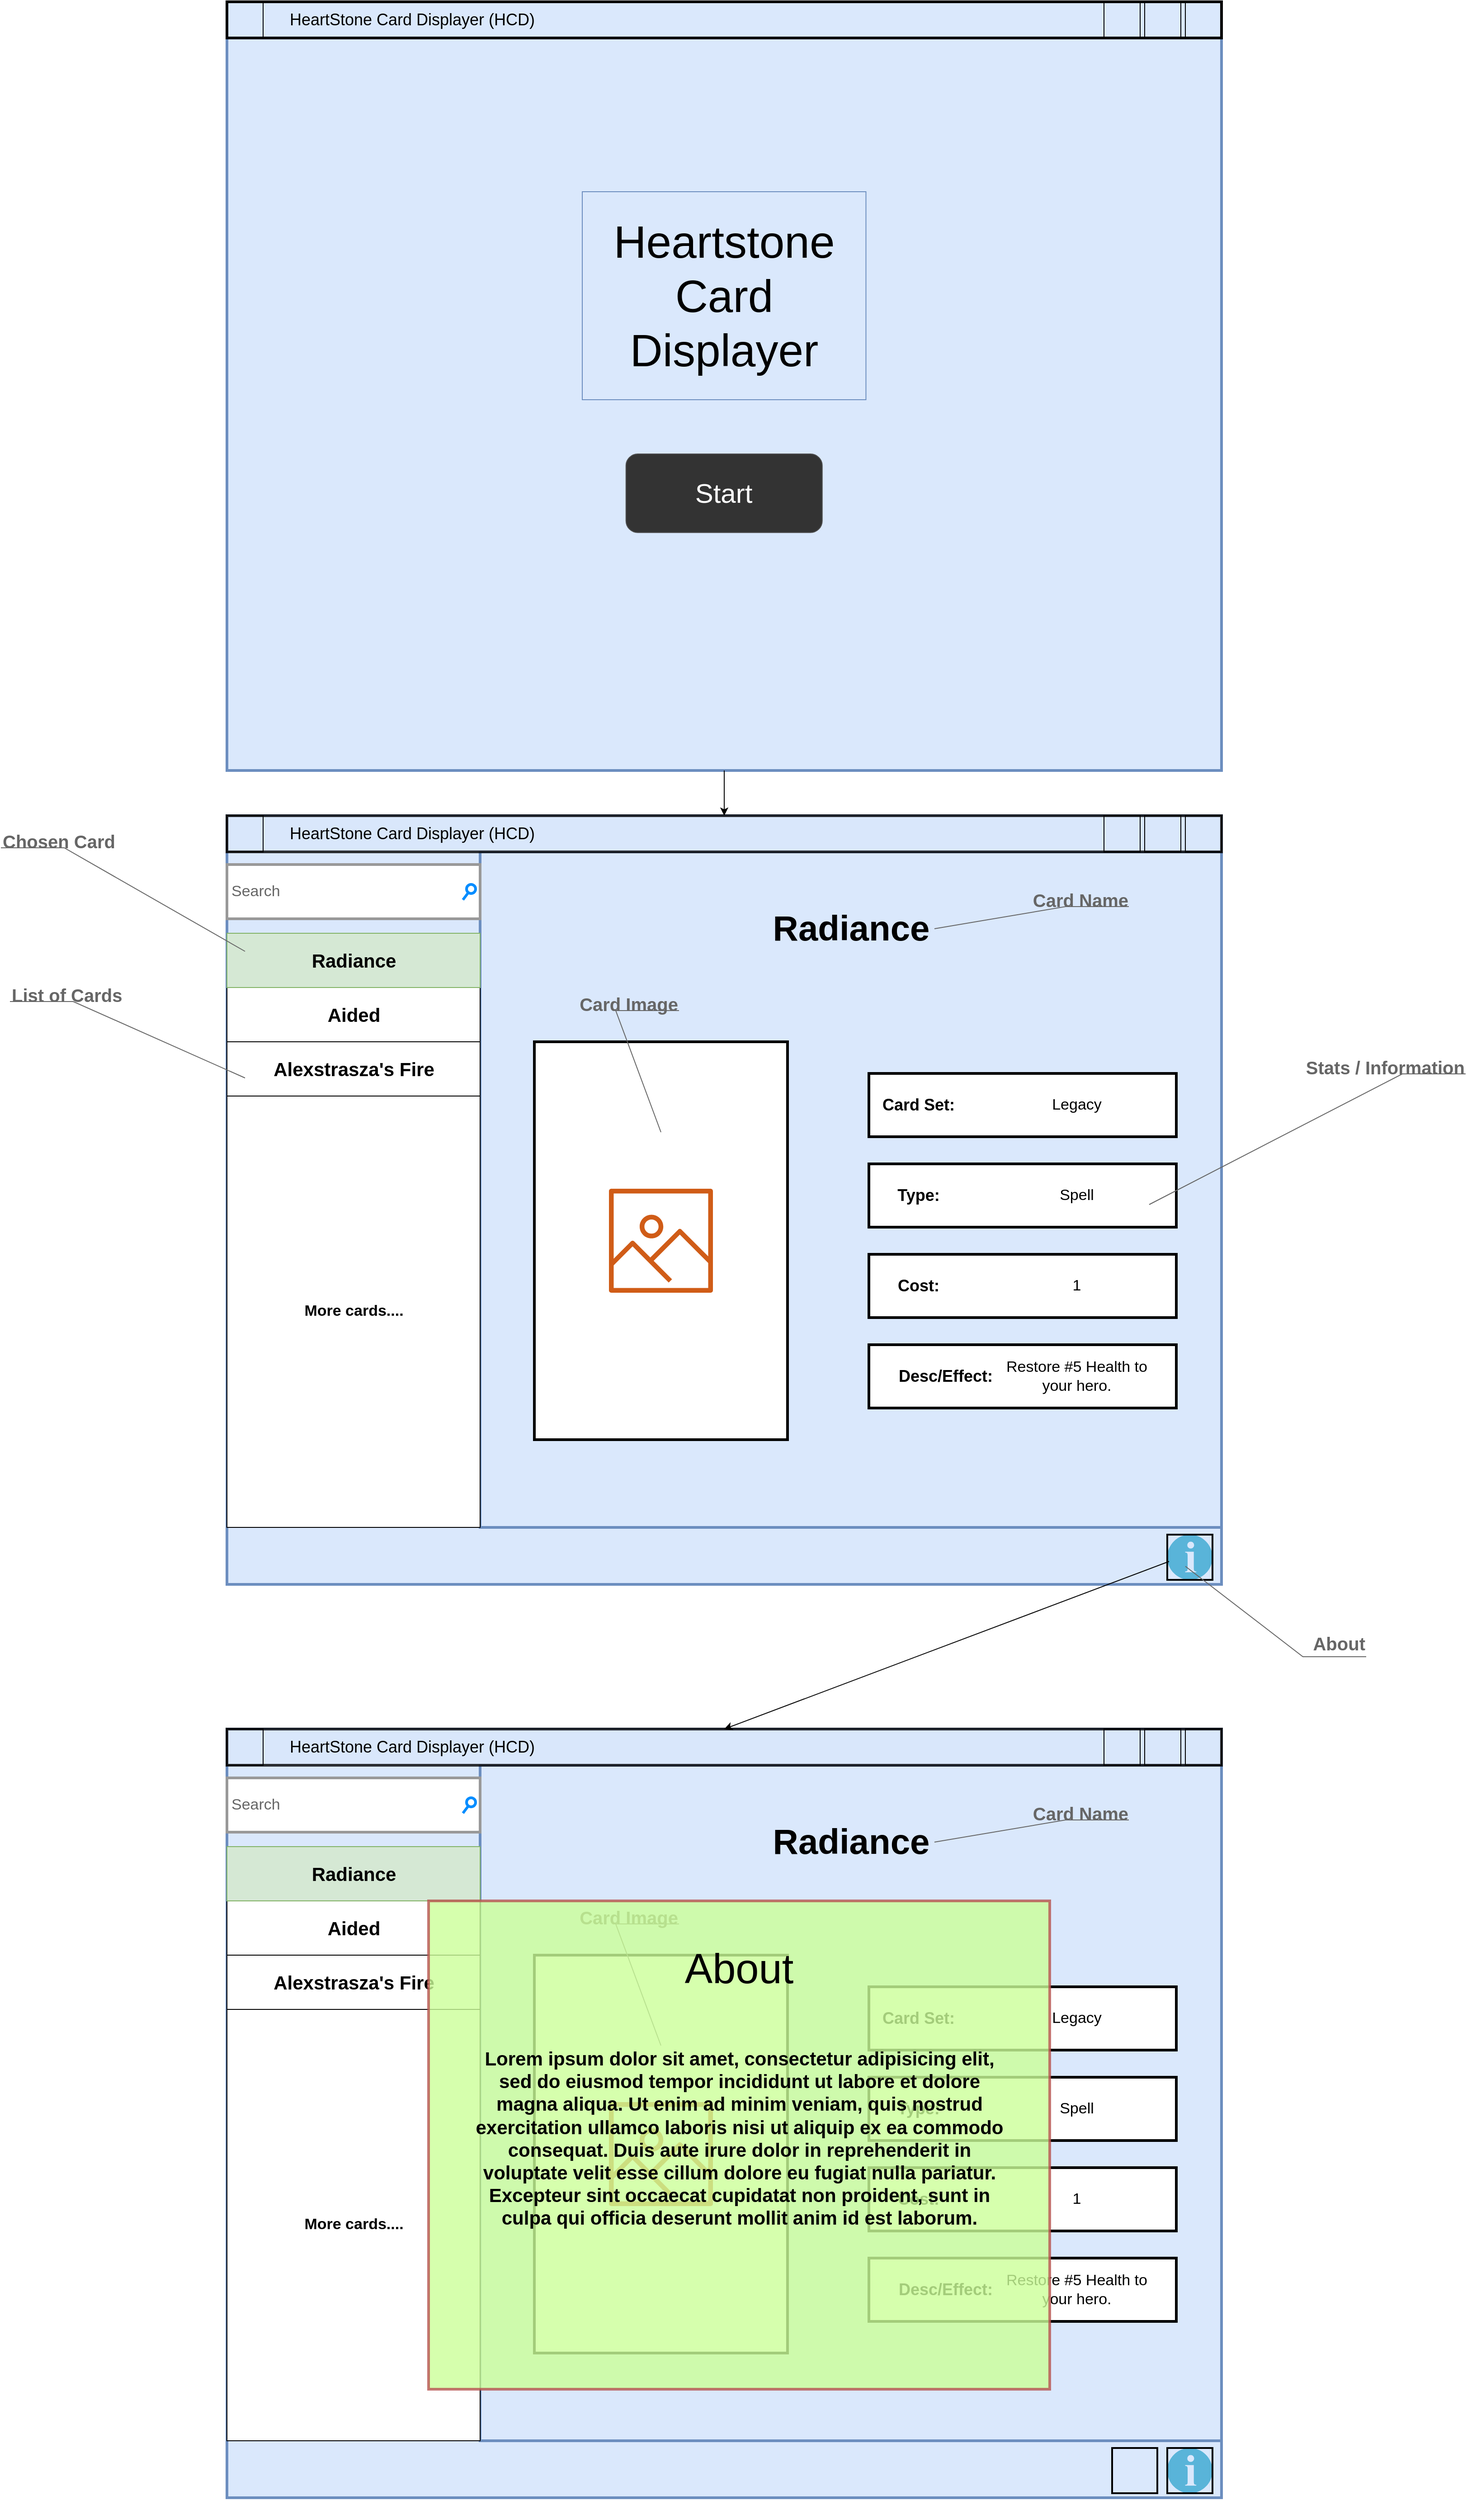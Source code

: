 <mxfile version="14.5.8" type="device"><diagram name="Page-1" id="03018318-947c-dd8e-b7a3-06fadd420f32"><mxGraphModel dx="2830" dy="2627" grid="1" gridSize="10" guides="1" tooltips="1" connect="1" arrows="1" fold="1" page="1" pageScale="1" pageWidth="1100" pageHeight="850" background="#ffffff" math="0" shadow="0"><root><mxCell id="0"/><mxCell id="1" parent="0"/><mxCell id="j4FfxX2-3Iemrzzu22fP-10" value="" style="strokeWidth=3;shadow=0;dashed=0;align=center;html=1;shape=mxgraph.mockup.containers.rrect;rSize=0;fillColor=#dae8fc;strokeColor=#6c8ebf;" parent="1" vertex="1"><mxGeometry width="1100" height="850" as="geometry"/></mxCell><mxCell id="oVlVmCSaETqKb1QjBXXb-26" value="" style="rounded=0;whiteSpace=wrap;html=1;strokeWidth=3;fillColor=#dae8fc;strokeColor=#6c8ebf;" vertex="1" parent="j4FfxX2-3Iemrzzu22fP-10"><mxGeometry x="280" y="40" width="820" height="747" as="geometry"/></mxCell><mxCell id="oVlVmCSaETqKb1QjBXXb-133" value="" style="rounded=0;whiteSpace=wrap;html=1;strokeWidth=3;fillColor=#dae8fc;opacity=80;" vertex="1" parent="j4FfxX2-3Iemrzzu22fP-10"><mxGeometry width="1100" height="40" as="geometry"/></mxCell><mxCell id="j4FfxX2-3Iemrzzu22fP-12" value="&lt;font style=&quot;font-size: 21px&quot;&gt;Aided&lt;/font&gt;" style="strokeWidth=1;shadow=0;dashed=0;align=center;html=1;shape=mxgraph.mockup.containers.rrect;rSize=0;fontSize=17;fontStyle=1;resizeWidth=1;" parent="j4FfxX2-3Iemrzzu22fP-10" vertex="1"><mxGeometry width="280" height="60" relative="1" as="geometry"><mxPoint y="190" as="offset"/></mxGeometry></mxCell><mxCell id="j4FfxX2-3Iemrzzu22fP-4" value="Search" style="strokeWidth=3;shadow=0;dashed=0;align=center;html=1;shape=mxgraph.mockup.forms.searchBox;strokeColor=#999999;mainText=;strokeColor2=#008cff;fontColor=#666666;fontSize=17;align=left;spacingLeft=3;" parent="j4FfxX2-3Iemrzzu22fP-10" vertex="1"><mxGeometry y="54.0" width="280" height="60.0" as="geometry"/></mxCell><mxCell id="oVlVmCSaETqKb1QjBXXb-15" value="&lt;font style=&quot;font-size: 18px&quot;&gt;HeartStone Card Displayer (HCD)&lt;/font&gt;" style="text;html=1;strokeColor=none;fillColor=none;align=center;verticalAlign=middle;whiteSpace=wrap;rounded=0;" vertex="1" parent="j4FfxX2-3Iemrzzu22fP-10"><mxGeometry x="40" width="330" height="40.0" as="geometry"/></mxCell><mxCell id="oVlVmCSaETqKb1QjBXXb-23" value="More cards...." style="strokeWidth=1;shadow=0;dashed=0;align=center;html=1;shape=mxgraph.mockup.containers.rrect;rSize=0;fontSize=17;fontStyle=1;resizeWidth=1;" vertex="1" parent="j4FfxX2-3Iemrzzu22fP-10"><mxGeometry y="1" width="280" height="479" relative="1" as="geometry"><mxPoint y="-542" as="offset"/></mxGeometry></mxCell><mxCell id="oVlVmCSaETqKb1QjBXXb-24" value="&lt;font style=&quot;font-size: 21px&quot;&gt;Alexstrasza's Fire&lt;/font&gt;" style="strokeWidth=1;shadow=0;dashed=0;align=center;html=1;shape=mxgraph.mockup.containers.rrect;rSize=0;fontSize=17;fontStyle=1;resizeWidth=1;" vertex="1" parent="j4FfxX2-3Iemrzzu22fP-10"><mxGeometry width="280" height="60" relative="1" as="geometry"><mxPoint y="250" as="offset"/></mxGeometry></mxCell><mxCell id="oVlVmCSaETqKb1QjBXXb-25" value="&lt;font style=&quot;font-size: 21px&quot;&gt;Radiance&lt;/font&gt;" style="strokeColor=#82b366;fillColor=#d5e8d4;strokeWidth=1;shadow=0;dashed=0;align=center;html=1;shape=mxgraph.mockup.containers.rrect;rSize=0;fontSize=17;fontStyle=1;resizeWidth=1;" vertex="1" parent="j4FfxX2-3Iemrzzu22fP-10"><mxGeometry width="280" height="60" relative="1" as="geometry"><mxPoint y="130" as="offset"/></mxGeometry></mxCell><mxCell id="oVlVmCSaETqKb1QjBXXb-27" value="&lt;span style=&quot;font-weight: 700&quot;&gt;&lt;font style=&quot;font-size: 39px&quot;&gt;Radiance&lt;/font&gt;&lt;/span&gt;" style="text;html=1;strokeColor=none;fillColor=none;align=center;verticalAlign=middle;whiteSpace=wrap;rounded=0;" vertex="1" parent="j4FfxX2-3Iemrzzu22fP-10"><mxGeometry x="572.5" y="75.0" width="235" height="100.0" as="geometry"/></mxCell><mxCell id="oVlVmCSaETqKb1QjBXXb-29" value="" style="rounded=0;whiteSpace=wrap;html=1;strokeWidth=3;" vertex="1" parent="j4FfxX2-3Iemrzzu22fP-10"><mxGeometry x="340" y="250.0" width="280" height="440.0" as="geometry"/></mxCell><mxCell id="oVlVmCSaETqKb1QjBXXb-31" value="" style="outlineConnect=0;fontColor=#232F3E;gradientColor=none;fillColor=#D05C17;strokeColor=none;dashed=0;verticalLabelPosition=bottom;verticalAlign=top;align=center;html=1;fontSize=12;fontStyle=0;aspect=fixed;pointerEvents=1;shape=mxgraph.aws4.container_registry_image;" vertex="1" parent="j4FfxX2-3Iemrzzu22fP-10"><mxGeometry x="422.5" y="412.5" width="115" height="115" as="geometry"/></mxCell><mxCell id="oVlVmCSaETqKb1QjBXXb-32" value="&lt;font style=&quot;font-size: 20px&quot;&gt;&lt;b&gt;Card Image&lt;/b&gt;&lt;/font&gt;" style="strokeWidth=1;shadow=0;dashed=0;align=center;html=1;shape=mxgraph.mockup.text.callout;linkText=;textSize=17;textColor=#666666;callDir=NE;callStyle=line;fontSize=17;fontColor=#666666;align=right;verticalAlign=top;strokeColor=#666666;" vertex="1" parent="j4FfxX2-3Iemrzzu22fP-10"><mxGeometry x="480" y="190.0" width="20" height="160.0" as="geometry"/></mxCell><mxCell id="oVlVmCSaETqKb1QjBXXb-33" value="" style="rounded=0;whiteSpace=wrap;html=1;strokeWidth=3;" vertex="1" parent="j4FfxX2-3Iemrzzu22fP-10"><mxGeometry x="710" y="285" width="340" height="70.0" as="geometry"/></mxCell><mxCell id="oVlVmCSaETqKb1QjBXXb-34" value="&lt;font style=&quot;font-size: 18px&quot;&gt;&lt;b&gt;Card Set:&lt;/b&gt;&lt;/font&gt;" style="text;html=1;strokeColor=none;fillColor=none;align=center;verticalAlign=middle;whiteSpace=wrap;rounded=0;" vertex="1" parent="j4FfxX2-3Iemrzzu22fP-10"><mxGeometry x="710" y="300" width="110" height="40.0" as="geometry"/></mxCell><mxCell id="oVlVmCSaETqKb1QjBXXb-35" value="&lt;font style=&quot;font-size: 17px&quot;&gt;Legacy&lt;/font&gt;" style="text;html=1;strokeColor=none;fillColor=none;align=center;verticalAlign=middle;whiteSpace=wrap;rounded=0;" vertex="1" parent="j4FfxX2-3Iemrzzu22fP-10"><mxGeometry x="850" y="295" width="180" height="50.0" as="geometry"/></mxCell><mxCell id="oVlVmCSaETqKb1QjBXXb-36" value="" style="rounded=0;whiteSpace=wrap;html=1;strokeWidth=3;" vertex="1" parent="j4FfxX2-3Iemrzzu22fP-10"><mxGeometry x="710" y="385" width="340" height="70.0" as="geometry"/></mxCell><mxCell id="oVlVmCSaETqKb1QjBXXb-37" value="&lt;font style=&quot;font-size: 18px&quot;&gt;&lt;b&gt;Type:&lt;/b&gt;&lt;/font&gt;" style="text;html=1;strokeColor=none;fillColor=none;align=center;verticalAlign=middle;whiteSpace=wrap;rounded=0;" vertex="1" parent="j4FfxX2-3Iemrzzu22fP-10"><mxGeometry x="710" y="400.0" width="110" height="40.0" as="geometry"/></mxCell><mxCell id="oVlVmCSaETqKb1QjBXXb-38" value="&lt;font style=&quot;font-size: 17px&quot;&gt;Spell&lt;/font&gt;" style="text;html=1;strokeColor=none;fillColor=none;align=center;verticalAlign=middle;whiteSpace=wrap;rounded=0;" vertex="1" parent="j4FfxX2-3Iemrzzu22fP-10"><mxGeometry x="850" y="395.0" width="180" height="50.0" as="geometry"/></mxCell><mxCell id="oVlVmCSaETqKb1QjBXXb-39" value="" style="rounded=0;whiteSpace=wrap;html=1;strokeWidth=3;" vertex="1" parent="j4FfxX2-3Iemrzzu22fP-10"><mxGeometry x="710" y="485.0" width="340" height="70.0" as="geometry"/></mxCell><mxCell id="oVlVmCSaETqKb1QjBXXb-40" value="&lt;font style=&quot;font-size: 18px&quot;&gt;&lt;b&gt;Cost:&lt;/b&gt;&lt;/font&gt;" style="text;html=1;strokeColor=none;fillColor=none;align=center;verticalAlign=middle;whiteSpace=wrap;rounded=0;" vertex="1" parent="j4FfxX2-3Iemrzzu22fP-10"><mxGeometry x="710" y="500.0" width="110" height="40.0" as="geometry"/></mxCell><mxCell id="oVlVmCSaETqKb1QjBXXb-41" value="&lt;font style=&quot;font-size: 17px&quot;&gt;1&lt;/font&gt;" style="text;html=1;strokeColor=none;fillColor=none;align=center;verticalAlign=middle;whiteSpace=wrap;rounded=0;" vertex="1" parent="j4FfxX2-3Iemrzzu22fP-10"><mxGeometry x="850" y="495.0" width="180" height="50.0" as="geometry"/></mxCell><mxCell id="oVlVmCSaETqKb1QjBXXb-42" value="" style="rounded=0;whiteSpace=wrap;html=1;strokeWidth=3;" vertex="1" parent="j4FfxX2-3Iemrzzu22fP-10"><mxGeometry x="710" y="585" width="340" height="70.0" as="geometry"/></mxCell><mxCell id="oVlVmCSaETqKb1QjBXXb-44" value="&lt;font style=&quot;font-size: 18px&quot;&gt;&lt;b&gt;Desc/Effect:&lt;/b&gt;&lt;/font&gt;" style="text;html=1;strokeColor=none;fillColor=none;align=center;verticalAlign=middle;whiteSpace=wrap;rounded=0;" vertex="1" parent="j4FfxX2-3Iemrzzu22fP-10"><mxGeometry x="710" y="600.0" width="170" height="40.0" as="geometry"/></mxCell><mxCell id="oVlVmCSaETqKb1QjBXXb-45" value="&lt;font style=&quot;font-size: 17px&quot;&gt;Restore #5 Health to your hero.&lt;/font&gt;" style="text;html=1;strokeColor=none;fillColor=none;align=center;verticalAlign=middle;whiteSpace=wrap;rounded=0;" vertex="1" parent="j4FfxX2-3Iemrzzu22fP-10"><mxGeometry x="850" y="595.0" width="180" height="50.0" as="geometry"/></mxCell><mxCell id="oVlVmCSaETqKb1QjBXXb-48" value="&lt;font style=&quot;font-size: 20px&quot;&gt;&lt;b&gt;Card Name&lt;/b&gt;&lt;/font&gt;" style="strokeWidth=1;shadow=0;dashed=0;align=center;html=1;shape=mxgraph.mockup.text.callout;linkText=;textSize=17;textColor=#666666;callDir=NE;callStyle=line;fontSize=17;fontColor=#666666;align=right;verticalAlign=top;strokeColor=#666666;" vertex="1" parent="j4FfxX2-3Iemrzzu22fP-10"><mxGeometry x="782.5" y="75" width="215" height="50" as="geometry"/></mxCell><mxCell id="j4FfxX2-3Iemrzzu22fP-15" value="" style="shape=image;html=1;verticalAlign=top;verticalLabelPosition=bottom;labelBackgroundColor=#ffffff;imageAspect=0;aspect=fixed;image=https://cdn3.iconfinder.com/data/icons/arrow-outline-8/32/left_2-128.png;strokeWidth=1;imageBorder=#000000;" parent="1" vertex="1"><mxGeometry width="40" height="40" as="geometry"/></mxCell><mxCell id="j4FfxX2-3Iemrzzu22fP-24" value="" style="aspect=fixed;html=1;points=[];align=center;image;fontSize=12;image=img/lib/mscae/Info.svg;imageBorder=#000000;strokeWidth=2;" parent="1" vertex="1"><mxGeometry x="1040" y="795" width="50" height="50" as="geometry"/></mxCell><mxCell id="j4FfxX2-3Iemrzzu22fP-25" value="&lt;font style=&quot;font-size: 20px&quot;&gt;&lt;b&gt;About&lt;/b&gt;&lt;/font&gt;" style="strokeWidth=1;shadow=0;dashed=0;align=center;html=1;shape=mxgraph.mockup.text.callout;linkText=;textSize=17;textColor=#666666;callDir=SE;callStyle=line;fontSize=17;fontColor=#666666;align=right;verticalAlign=bottom;strokeColor=#666666;" parent="1" vertex="1"><mxGeometry x="1060" y="830" width="200" height="100" as="geometry"/></mxCell><mxCell id="j4FfxX2-3Iemrzzu22fP-26" value="&lt;font size=&quot;1&quot;&gt;&lt;b style=&quot;font-size: 20px&quot;&gt;List of Cards&lt;/b&gt;&lt;/font&gt;" style="strokeWidth=1;shadow=0;dashed=0;align=center;html=1;shape=mxgraph.mockup.text.callout;linkText=;textSize=17;textColor=#666666;callDir=NW;callStyle=line;fontSize=17;fontColor=#666666;align=left;verticalAlign=top;strokeColor=#666666;" parent="1" vertex="1"><mxGeometry x="-240" y="180" width="260" height="110" as="geometry"/></mxCell><mxCell id="oVlVmCSaETqKb1QjBXXb-4" value="" style="shape=image;html=1;verticalAlign=top;verticalLabelPosition=bottom;labelBackgroundColor=#ffffff;imageAspect=0;aspect=fixed;image=https://cdn1.iconfinder.com/data/icons/material-core/14/close-128.png;strokeWidth=1;imageBorder=#000000;" vertex="1" parent="1"><mxGeometry x="1060" width="40" height="40" as="geometry"/></mxCell><mxCell id="oVlVmCSaETqKb1QjBXXb-5" value="" style="shape=image;html=1;verticalAlign=top;verticalLabelPosition=bottom;labelBackgroundColor=#ffffff;imageAspect=0;aspect=fixed;image=https://cdn3.iconfinder.com/data/icons/outline-style-1/512/maximize-128.png;strokeWidth=1;imageBorder=#000000;" vertex="1" parent="1"><mxGeometry x="1015" width="40" height="40" as="geometry"/></mxCell><mxCell id="oVlVmCSaETqKb1QjBXXb-6" value="" style="shape=image;html=1;verticalAlign=top;verticalLabelPosition=bottom;labelBackgroundColor=#ffffff;imageAspect=0;aspect=fixed;image=https://cdn3.iconfinder.com/data/icons/user-interface-169/32/minus-128.png;strokeWidth=1;imageBorder=#000000;" vertex="1" parent="1"><mxGeometry x="970" width="40" height="40" as="geometry"/></mxCell><mxCell id="oVlVmCSaETqKb1QjBXXb-14" value="&lt;b&gt;&lt;font style=&quot;font-size: 20px&quot;&gt;Chosen Card&lt;/font&gt;&lt;/b&gt;" style="strokeWidth=1;shadow=0;dashed=0;align=center;html=1;shape=mxgraph.mockup.text.callout;linkText=;textSize=17;textColor=#666666;callDir=NW;callStyle=line;fontSize=17;fontColor=#666666;align=left;verticalAlign=top;strokeColor=#666666;" vertex="1" parent="1"><mxGeometry x="-250" y="10" width="270" height="140" as="geometry"/></mxCell><mxCell id="oVlVmCSaETqKb1QjBXXb-47" value="&lt;b&gt;&lt;font style=&quot;font-size: 20px&quot;&gt;Stats / Information&lt;/font&gt;&lt;/b&gt;" style="strokeWidth=1;shadow=0;dashed=0;align=center;html=1;shape=mxgraph.mockup.text.callout;linkText=;textSize=17;textColor=#666666;callDir=NE;callStyle=line;fontSize=17;fontColor=#666666;align=right;verticalAlign=top;strokeColor=#666666;" vertex="1" parent="1"><mxGeometry x="1020" y="260" width="350" height="170" as="geometry"/></mxCell><mxCell id="oVlVmCSaETqKb1QjBXXb-52" value="" style="strokeWidth=3;shadow=0;dashed=0;align=center;html=1;shape=mxgraph.mockup.containers.rrect;rSize=0;fillColor=#dae8fc;strokeColor=#6c8ebf;" vertex="1" parent="1"><mxGeometry y="-900" width="1100" height="850" as="geometry"/></mxCell><mxCell id="oVlVmCSaETqKb1QjBXXb-105" value="" style="shape=image;verticalLabelPosition=bottom;labelBackgroundColor=#ffffff;verticalAlign=top;imageAspect=0;image=https://www.ginx.tv/uploads/Nikola_Savi%C4%87/Priest_Hearthstone/hearthstone_cover.jpg;direction=east;opacity=80;" vertex="1" parent="oVlVmCSaETqKb1QjBXXb-52"><mxGeometry y="40" width="1100" height="810" as="geometry"/></mxCell><mxCell id="oVlVmCSaETqKb1QjBXXb-55" value="&lt;font style=&quot;font-size: 18px&quot;&gt;HeartStone Card Displayer (HCD)&lt;/font&gt;" style="text;html=1;strokeColor=none;fillColor=none;align=center;verticalAlign=middle;whiteSpace=wrap;rounded=0;" vertex="1" parent="oVlVmCSaETqKb1QjBXXb-52"><mxGeometry x="30.608" width="252.515" height="40" as="geometry"/></mxCell><mxCell id="oVlVmCSaETqKb1QjBXXb-91" value="" style="strokeWidth=3;shadow=0;dashed=0;align=center;html=1;shape=mxgraph.mockup.containers.rrect;rSize=0;fillColor=#dae8fc;" vertex="1" parent="oVlVmCSaETqKb1QjBXXb-52"><mxGeometry width="1100" height="40" as="geometry"/></mxCell><mxCell id="oVlVmCSaETqKb1QjBXXb-92" value="&lt;font style=&quot;font-size: 18px&quot;&gt;HeartStone Card Displayer (HCD)&lt;/font&gt;" style="text;html=1;strokeColor=none;fillColor=none;align=center;verticalAlign=middle;whiteSpace=wrap;rounded=0;" vertex="1" parent="oVlVmCSaETqKb1QjBXXb-91"><mxGeometry x="40" width="330" height="40" as="geometry"/></mxCell><mxCell id="oVlVmCSaETqKb1QjBXXb-103" value="&lt;font style=&quot;font-size: 50px&quot;&gt;Heartstone Card Displayer&lt;/font&gt;" style="text;html=1;strokeColor=#6c8ebf;fillColor=#dae8fc;align=center;verticalAlign=middle;whiteSpace=wrap;rounded=0;" vertex="1" parent="oVlVmCSaETqKb1QjBXXb-52"><mxGeometry x="393.003" y="210" width="313.73" height="230" as="geometry"/></mxCell><mxCell id="oVlVmCSaETqKb1QjBXXb-104" value="&lt;font style=&quot;font-size: 30px&quot;&gt;Start&lt;/font&gt;" style="rounded=1;html=1;shadow=0;dashed=0;whiteSpace=wrap;fontSize=10;align=center;strokeColor=#4D4D4D;fontColor=#ffffff;fillColor=#333333;" vertex="1" parent="oVlVmCSaETqKb1QjBXXb-52"><mxGeometry x="441.37" y="500" width="217" height="86.88" as="geometry"/></mxCell><mxCell id="oVlVmCSaETqKb1QjBXXb-78" value="" style="shape=image;html=1;verticalAlign=top;verticalLabelPosition=bottom;labelBackgroundColor=#ffffff;imageAspect=0;aspect=fixed;image=https://cdn3.iconfinder.com/data/icons/arrow-outline-8/32/left_2-128.png;strokeWidth=1;imageBorder=#000000;" vertex="1" parent="1"><mxGeometry y="-900" width="40" height="40" as="geometry"/></mxCell><mxCell id="oVlVmCSaETqKb1QjBXXb-81" value="" style="shape=image;html=1;verticalAlign=top;verticalLabelPosition=bottom;labelBackgroundColor=#ffffff;imageAspect=0;aspect=fixed;image=https://cdn1.iconfinder.com/data/icons/material-core/14/close-128.png;strokeWidth=1;imageBorder=#000000;" vertex="1" parent="1"><mxGeometry x="1060" y="-900" width="40" height="40" as="geometry"/></mxCell><mxCell id="oVlVmCSaETqKb1QjBXXb-82" value="" style="shape=image;html=1;verticalAlign=top;verticalLabelPosition=bottom;labelBackgroundColor=#ffffff;imageAspect=0;aspect=fixed;image=https://cdn3.iconfinder.com/data/icons/outline-style-1/512/maximize-128.png;strokeWidth=1;imageBorder=#000000;" vertex="1" parent="1"><mxGeometry x="1015" y="-900" width="40" height="40" as="geometry"/></mxCell><mxCell id="oVlVmCSaETqKb1QjBXXb-83" value="" style="shape=image;html=1;verticalAlign=top;verticalLabelPosition=bottom;labelBackgroundColor=#ffffff;imageAspect=0;aspect=fixed;image=https://cdn3.iconfinder.com/data/icons/user-interface-169/32/minus-128.png;strokeWidth=1;imageBorder=#000000;" vertex="1" parent="1"><mxGeometry x="970" y="-900" width="40" height="40" as="geometry"/></mxCell><mxCell id="oVlVmCSaETqKb1QjBXXb-134" value="" style="strokeWidth=3;shadow=0;dashed=0;align=center;html=1;shape=mxgraph.mockup.containers.rrect;rSize=0;fillColor=#dae8fc;strokeColor=#6c8ebf;" vertex="1" parent="1"><mxGeometry y="1010" width="1100" height="850" as="geometry"/></mxCell><mxCell id="oVlVmCSaETqKb1QjBXXb-135" value="" style="rounded=0;whiteSpace=wrap;html=1;strokeWidth=3;fillColor=#dae8fc;strokeColor=#6c8ebf;" vertex="1" parent="oVlVmCSaETqKb1QjBXXb-134"><mxGeometry x="280" y="40" width="820" height="747" as="geometry"/></mxCell><mxCell id="oVlVmCSaETqKb1QjBXXb-136" value="" style="rounded=0;whiteSpace=wrap;html=1;strokeWidth=3;fillColor=#dae8fc;opacity=80;" vertex="1" parent="oVlVmCSaETqKb1QjBXXb-134"><mxGeometry width="1100" height="40" as="geometry"/></mxCell><mxCell id="oVlVmCSaETqKb1QjBXXb-137" value="&lt;font style=&quot;font-size: 21px&quot;&gt;Aided&lt;/font&gt;" style="strokeWidth=1;shadow=0;dashed=0;align=center;html=1;shape=mxgraph.mockup.containers.rrect;rSize=0;fontSize=17;fontStyle=1;resizeWidth=1;" vertex="1" parent="oVlVmCSaETqKb1QjBXXb-134"><mxGeometry width="280" height="60" relative="1" as="geometry"><mxPoint y="190" as="offset"/></mxGeometry></mxCell><mxCell id="oVlVmCSaETqKb1QjBXXb-138" value="Search" style="strokeWidth=3;shadow=0;dashed=0;align=center;html=1;shape=mxgraph.mockup.forms.searchBox;strokeColor=#999999;mainText=;strokeColor2=#008cff;fontColor=#666666;fontSize=17;align=left;spacingLeft=3;" vertex="1" parent="oVlVmCSaETqKb1QjBXXb-134"><mxGeometry y="54.0" width="280" height="60.0" as="geometry"/></mxCell><mxCell id="oVlVmCSaETqKb1QjBXXb-139" value="&lt;font style=&quot;font-size: 18px&quot;&gt;HeartStone Card Displayer (HCD)&lt;/font&gt;" style="text;html=1;strokeColor=none;fillColor=none;align=center;verticalAlign=middle;whiteSpace=wrap;rounded=0;" vertex="1" parent="oVlVmCSaETqKb1QjBXXb-134"><mxGeometry x="40" width="330" height="40.0" as="geometry"/></mxCell><mxCell id="oVlVmCSaETqKb1QjBXXb-140" value="More cards...." style="strokeWidth=1;shadow=0;dashed=0;align=center;html=1;shape=mxgraph.mockup.containers.rrect;rSize=0;fontSize=17;fontStyle=1;resizeWidth=1;" vertex="1" parent="oVlVmCSaETqKb1QjBXXb-134"><mxGeometry y="1" width="280" height="479" relative="1" as="geometry"><mxPoint y="-542" as="offset"/></mxGeometry></mxCell><mxCell id="oVlVmCSaETqKb1QjBXXb-141" value="&lt;font style=&quot;font-size: 21px&quot;&gt;Alexstrasza's Fire&lt;/font&gt;" style="strokeWidth=1;shadow=0;dashed=0;align=center;html=1;shape=mxgraph.mockup.containers.rrect;rSize=0;fontSize=17;fontStyle=1;resizeWidth=1;" vertex="1" parent="oVlVmCSaETqKb1QjBXXb-134"><mxGeometry width="280" height="60" relative="1" as="geometry"><mxPoint y="250" as="offset"/></mxGeometry></mxCell><mxCell id="oVlVmCSaETqKb1QjBXXb-142" value="&lt;font style=&quot;font-size: 21px&quot;&gt;Radiance&lt;/font&gt;" style="strokeColor=#82b366;fillColor=#d5e8d4;strokeWidth=1;shadow=0;dashed=0;align=center;html=1;shape=mxgraph.mockup.containers.rrect;rSize=0;fontSize=17;fontStyle=1;resizeWidth=1;" vertex="1" parent="oVlVmCSaETqKb1QjBXXb-134"><mxGeometry width="280" height="60" relative="1" as="geometry"><mxPoint y="130" as="offset"/></mxGeometry></mxCell><mxCell id="oVlVmCSaETqKb1QjBXXb-143" value="&lt;span style=&quot;font-weight: 700&quot;&gt;&lt;font style=&quot;font-size: 39px&quot;&gt;Radiance&lt;/font&gt;&lt;/span&gt;" style="text;html=1;strokeColor=none;fillColor=none;align=center;verticalAlign=middle;whiteSpace=wrap;rounded=0;" vertex="1" parent="oVlVmCSaETqKb1QjBXXb-134"><mxGeometry x="572.5" y="75.0" width="235" height="100.0" as="geometry"/></mxCell><mxCell id="oVlVmCSaETqKb1QjBXXb-144" value="" style="rounded=0;whiteSpace=wrap;html=1;strokeWidth=3;" vertex="1" parent="oVlVmCSaETqKb1QjBXXb-134"><mxGeometry x="340" y="250.0" width="280" height="440.0" as="geometry"/></mxCell><mxCell id="oVlVmCSaETqKb1QjBXXb-145" value="" style="outlineConnect=0;fontColor=#232F3E;gradientColor=none;fillColor=#D05C17;strokeColor=none;dashed=0;verticalLabelPosition=bottom;verticalAlign=top;align=center;html=1;fontSize=12;fontStyle=0;aspect=fixed;pointerEvents=1;shape=mxgraph.aws4.container_registry_image;" vertex="1" parent="oVlVmCSaETqKb1QjBXXb-134"><mxGeometry x="422.5" y="412.5" width="115" height="115" as="geometry"/></mxCell><mxCell id="oVlVmCSaETqKb1QjBXXb-146" value="&lt;font style=&quot;font-size: 20px&quot;&gt;&lt;b&gt;Card Image&lt;/b&gt;&lt;/font&gt;" style="strokeWidth=1;shadow=0;dashed=0;align=center;html=1;shape=mxgraph.mockup.text.callout;linkText=;textSize=17;textColor=#666666;callDir=NE;callStyle=line;fontSize=17;fontColor=#666666;align=right;verticalAlign=top;strokeColor=#666666;" vertex="1" parent="oVlVmCSaETqKb1QjBXXb-134"><mxGeometry x="480" y="190.0" width="20" height="160.0" as="geometry"/></mxCell><mxCell id="oVlVmCSaETqKb1QjBXXb-147" value="" style="rounded=0;whiteSpace=wrap;html=1;strokeWidth=3;" vertex="1" parent="oVlVmCSaETqKb1QjBXXb-134"><mxGeometry x="710" y="285" width="340" height="70.0" as="geometry"/></mxCell><mxCell id="oVlVmCSaETqKb1QjBXXb-148" value="&lt;font style=&quot;font-size: 18px&quot;&gt;&lt;b&gt;Card Set:&lt;/b&gt;&lt;/font&gt;" style="text;html=1;strokeColor=none;fillColor=none;align=center;verticalAlign=middle;whiteSpace=wrap;rounded=0;" vertex="1" parent="oVlVmCSaETqKb1QjBXXb-134"><mxGeometry x="710" y="300" width="110" height="40.0" as="geometry"/></mxCell><mxCell id="oVlVmCSaETqKb1QjBXXb-149" value="&lt;font style=&quot;font-size: 17px&quot;&gt;Legacy&lt;/font&gt;" style="text;html=1;strokeColor=none;fillColor=none;align=center;verticalAlign=middle;whiteSpace=wrap;rounded=0;" vertex="1" parent="oVlVmCSaETqKb1QjBXXb-134"><mxGeometry x="850" y="295" width="180" height="50.0" as="geometry"/></mxCell><mxCell id="oVlVmCSaETqKb1QjBXXb-150" value="" style="rounded=0;whiteSpace=wrap;html=1;strokeWidth=3;" vertex="1" parent="oVlVmCSaETqKb1QjBXXb-134"><mxGeometry x="710" y="385" width="340" height="70.0" as="geometry"/></mxCell><mxCell id="oVlVmCSaETqKb1QjBXXb-151" value="&lt;font style=&quot;font-size: 18px&quot;&gt;&lt;b&gt;Type:&lt;/b&gt;&lt;/font&gt;" style="text;html=1;strokeColor=none;fillColor=none;align=center;verticalAlign=middle;whiteSpace=wrap;rounded=0;" vertex="1" parent="oVlVmCSaETqKb1QjBXXb-134"><mxGeometry x="710" y="400.0" width="110" height="40.0" as="geometry"/></mxCell><mxCell id="oVlVmCSaETqKb1QjBXXb-152" value="&lt;font style=&quot;font-size: 17px&quot;&gt;Spell&lt;/font&gt;" style="text;html=1;strokeColor=none;fillColor=none;align=center;verticalAlign=middle;whiteSpace=wrap;rounded=0;" vertex="1" parent="oVlVmCSaETqKb1QjBXXb-134"><mxGeometry x="850" y="395.0" width="180" height="50.0" as="geometry"/></mxCell><mxCell id="oVlVmCSaETqKb1QjBXXb-153" value="" style="rounded=0;whiteSpace=wrap;html=1;strokeWidth=3;" vertex="1" parent="oVlVmCSaETqKb1QjBXXb-134"><mxGeometry x="710" y="485.0" width="340" height="70.0" as="geometry"/></mxCell><mxCell id="oVlVmCSaETqKb1QjBXXb-154" value="&lt;font style=&quot;font-size: 18px&quot;&gt;&lt;b&gt;Cost:&lt;/b&gt;&lt;/font&gt;" style="text;html=1;strokeColor=none;fillColor=none;align=center;verticalAlign=middle;whiteSpace=wrap;rounded=0;" vertex="1" parent="oVlVmCSaETqKb1QjBXXb-134"><mxGeometry x="710" y="500.0" width="110" height="40.0" as="geometry"/></mxCell><mxCell id="oVlVmCSaETqKb1QjBXXb-155" value="&lt;font style=&quot;font-size: 17px&quot;&gt;1&lt;/font&gt;" style="text;html=1;strokeColor=none;fillColor=none;align=center;verticalAlign=middle;whiteSpace=wrap;rounded=0;" vertex="1" parent="oVlVmCSaETqKb1QjBXXb-134"><mxGeometry x="850" y="495.0" width="180" height="50.0" as="geometry"/></mxCell><mxCell id="oVlVmCSaETqKb1QjBXXb-156" value="" style="rounded=0;whiteSpace=wrap;html=1;strokeWidth=3;" vertex="1" parent="oVlVmCSaETqKb1QjBXXb-134"><mxGeometry x="710" y="585" width="340" height="70.0" as="geometry"/></mxCell><mxCell id="oVlVmCSaETqKb1QjBXXb-157" value="&lt;font style=&quot;font-size: 18px&quot;&gt;&lt;b&gt;Desc/Effect:&lt;/b&gt;&lt;/font&gt;" style="text;html=1;strokeColor=none;fillColor=none;align=center;verticalAlign=middle;whiteSpace=wrap;rounded=0;" vertex="1" parent="oVlVmCSaETqKb1QjBXXb-134"><mxGeometry x="710" y="600.0" width="170" height="40.0" as="geometry"/></mxCell><mxCell id="oVlVmCSaETqKb1QjBXXb-158" value="&lt;font style=&quot;font-size: 17px&quot;&gt;Restore #5 Health to your hero.&lt;/font&gt;" style="text;html=1;strokeColor=none;fillColor=none;align=center;verticalAlign=middle;whiteSpace=wrap;rounded=0;" vertex="1" parent="oVlVmCSaETqKb1QjBXXb-134"><mxGeometry x="850" y="595.0" width="180" height="50.0" as="geometry"/></mxCell><mxCell id="oVlVmCSaETqKb1QjBXXb-159" value="&lt;font style=&quot;font-size: 20px&quot;&gt;&lt;b&gt;Card Name&lt;/b&gt;&lt;/font&gt;" style="strokeWidth=1;shadow=0;dashed=0;align=center;html=1;shape=mxgraph.mockup.text.callout;linkText=;textSize=17;textColor=#666666;callDir=NE;callStyle=line;fontSize=17;fontColor=#666666;align=right;verticalAlign=top;strokeColor=#666666;" vertex="1" parent="oVlVmCSaETqKb1QjBXXb-134"><mxGeometry x="782.5" y="75" width="215" height="50" as="geometry"/></mxCell><mxCell id="oVlVmCSaETqKb1QjBXXb-170" value="" style="rounded=0;whiteSpace=wrap;html=1;strokeColor=#b85450;strokeWidth=3;opacity=80;gradientDirection=west;fillColor=#CCFF99;" vertex="1" parent="oVlVmCSaETqKb1QjBXXb-134"><mxGeometry x="223" y="190" width="687" height="540" as="geometry"/></mxCell><mxCell id="oVlVmCSaETqKb1QjBXXb-171" value="&lt;font style=&quot;font-size: 46px&quot;&gt;About&lt;/font&gt;" style="text;html=1;strokeColor=none;fillColor=none;align=center;verticalAlign=middle;whiteSpace=wrap;rounded=0;opacity=80;" vertex="1" parent="oVlVmCSaETqKb1QjBXXb-134"><mxGeometry x="474.25" y="224" width="184.5" height="82.5" as="geometry"/></mxCell><mxCell id="oVlVmCSaETqKb1QjBXXb-172" value="&lt;div&gt;&lt;b&gt;&lt;font style=&quot;font-size: 21px&quot;&gt;Lorem ipsum dolor sit amet, consectetur adipisicing elit, sed do eiusmod tempor incididunt ut labore et dolore magna aliqua. Ut enim ad minim veniam, quis nostrud exercitation ullamco laboris nisi ut aliquip ex ea commodo consequat. Duis aute irure dolor in reprehenderit in voluptate velit esse cillum dolore eu fugiat nulla pariatur. Excepteur sint occaecat cupidatat non proident, sunt in culpa qui officia deserunt mollit anim id est laborum.&lt;/font&gt;&lt;/b&gt;&lt;/div&gt;" style="text;spacingTop=-5;whiteSpace=wrap;html=1;align=center;fontSize=12;fontFamily=Helvetica;fillColor=none;strokeColor=none;opacity=80;" vertex="1" parent="oVlVmCSaETqKb1QjBXXb-134"><mxGeometry x="266.5" y="350" width="600" height="320" as="geometry"/></mxCell><mxCell id="oVlVmCSaETqKb1QjBXXb-160" value="" style="shape=image;html=1;verticalAlign=top;verticalLabelPosition=bottom;labelBackgroundColor=#ffffff;imageAspect=0;aspect=fixed;image=https://cdn3.iconfinder.com/data/icons/arrow-outline-8/32/left_2-128.png;strokeWidth=1;imageBorder=#000000;" vertex="1" parent="1"><mxGeometry y="1010" width="40" height="40" as="geometry"/></mxCell><mxCell id="oVlVmCSaETqKb1QjBXXb-161" value="" style="aspect=fixed;html=1;points=[];align=center;image;fontSize=12;image=img/lib/mscae/Info.svg;imageBorder=#000000;strokeWidth=2;" vertex="1" parent="1"><mxGeometry x="1040" y="1805" width="50" height="50" as="geometry"/></mxCell><mxCell id="oVlVmCSaETqKb1QjBXXb-162" value="" style="shape=image;html=1;verticalAlign=top;verticalLabelPosition=bottom;labelBackgroundColor=#ffffff;imageAspect=0;aspect=fixed;image=https://cdn1.iconfinder.com/data/icons/material-core/14/close-128.png;strokeWidth=1;imageBorder=#000000;" vertex="1" parent="1"><mxGeometry x="1060" y="1010" width="40" height="40" as="geometry"/></mxCell><mxCell id="oVlVmCSaETqKb1QjBXXb-163" value="" style="shape=image;html=1;verticalAlign=top;verticalLabelPosition=bottom;labelBackgroundColor=#ffffff;imageAspect=0;aspect=fixed;image=https://cdn3.iconfinder.com/data/icons/outline-style-1/512/maximize-128.png;strokeWidth=1;imageBorder=#000000;" vertex="1" parent="1"><mxGeometry x="1015" y="1010" width="40" height="40" as="geometry"/></mxCell><mxCell id="oVlVmCSaETqKb1QjBXXb-164" value="" style="shape=image;html=1;verticalAlign=top;verticalLabelPosition=bottom;labelBackgroundColor=#ffffff;imageAspect=0;aspect=fixed;image=https://cdn3.iconfinder.com/data/icons/user-interface-169/32/minus-128.png;strokeWidth=1;imageBorder=#000000;" vertex="1" parent="1"><mxGeometry x="970" y="1010" width="40" height="40" as="geometry"/></mxCell><mxCell id="oVlVmCSaETqKb1QjBXXb-165" value="" style="shape=image;html=1;verticalAlign=top;verticalLabelPosition=bottom;labelBackgroundColor=white;imageAspect=0;aspect=fixed;image=https://cdn4.iconfinder.com/data/icons/basic-ui-2-line/32/people-group-team-peoples-friend-128.png;strokeWidth=2;imageBorder=#000000;" vertex="1" parent="1"><mxGeometry x="979" y="1805" width="50" height="50" as="geometry"/></mxCell><mxCell id="oVlVmCSaETqKb1QjBXXb-167" value="" style="endArrow=classic;html=1;exitX=0.5;exitY=1;exitDx=0;exitDy=0;entryX=0.5;entryY=0;entryDx=0;entryDy=0;" edge="1" parent="1" source="oVlVmCSaETqKb1QjBXXb-105" target="oVlVmCSaETqKb1QjBXXb-133"><mxGeometry width="50" height="50" relative="1" as="geometry"><mxPoint x="1360" y="-240" as="sourcePoint"/><mxPoint x="1410" y="-290" as="targetPoint"/></mxGeometry></mxCell><mxCell id="oVlVmCSaETqKb1QjBXXb-168" value="" style="endArrow=classic;html=1;entryX=0.5;entryY=0;entryDx=0;entryDy=0;exitX=0.04;exitY=0.593;exitDx=0;exitDy=0;exitPerimeter=0;" edge="1" parent="1" source="j4FfxX2-3Iemrzzu22fP-24" target="oVlVmCSaETqKb1QjBXXb-136"><mxGeometry width="50" height="50" relative="1" as="geometry"><mxPoint x="1310" y="820" as="sourcePoint"/><mxPoint x="1360" y="770" as="targetPoint"/></mxGeometry></mxCell></root></mxGraphModel></diagram></mxfile>